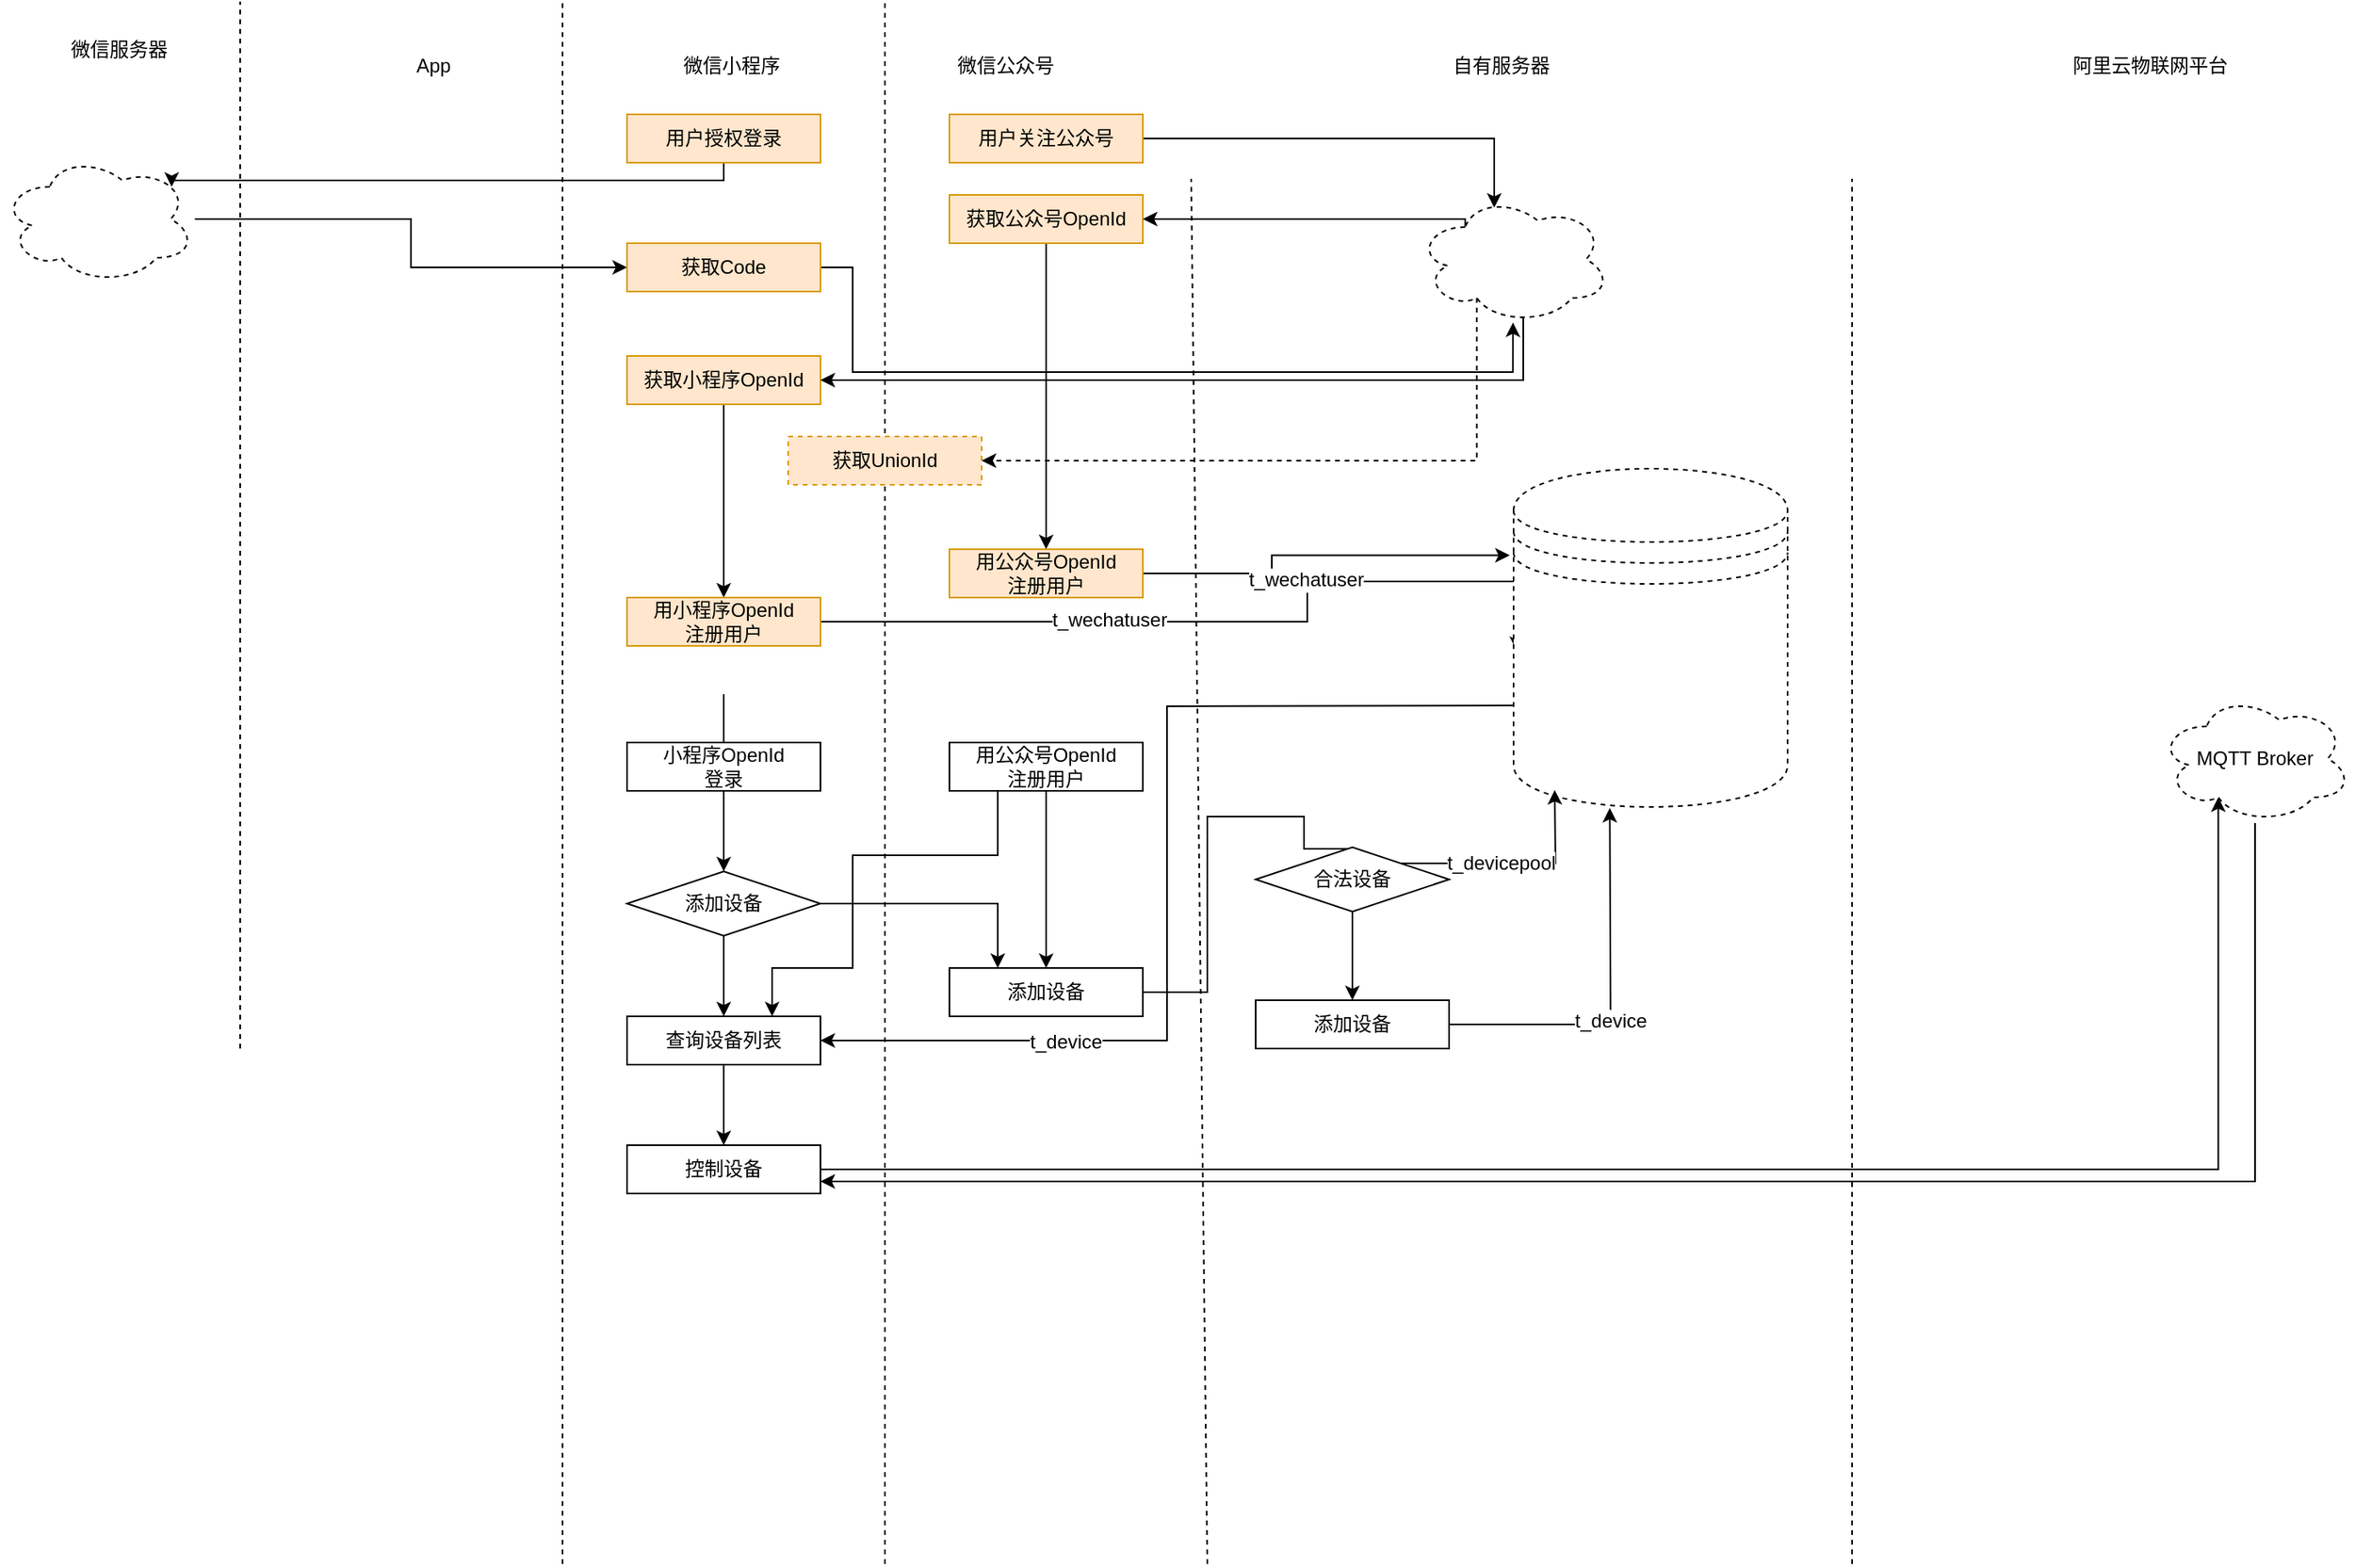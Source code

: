 <mxfile version="12.5.8" type="github"><diagram id="6_VaQI-8KQmPAGfPwnWQ" name="Page-1"><mxGraphModel dx="1483" dy="847" grid="1" gridSize="10" guides="1" tooltips="1" connect="1" arrows="1" fold="1" page="1" pageScale="1" pageWidth="1654" pageHeight="2336" math="0" shadow="0"><root><mxCell id="0"/><mxCell id="1" parent="0"/><mxCell id="sQ18m8yOQFN-RxKZwZmQ-1" value="" style="endArrow=none;dashed=1;html=1;" edge="1" parent="1"><mxGeometry width="50" height="50" relative="1" as="geometry"><mxPoint x="440" y="970" as="sourcePoint"/><mxPoint x="440" as="targetPoint"/></mxGeometry></mxCell><mxCell id="sQ18m8yOQFN-RxKZwZmQ-2" value="" style="endArrow=none;dashed=1;html=1;" edge="1" parent="1"><mxGeometry width="50" height="50" relative="1" as="geometry"><mxPoint x="640" y="970" as="sourcePoint"/><mxPoint x="640" as="targetPoint"/></mxGeometry></mxCell><mxCell id="sQ18m8yOQFN-RxKZwZmQ-4" value="微信小程序" style="text;html=1;strokeColor=none;fillColor=none;align=center;verticalAlign=middle;whiteSpace=wrap;rounded=0;" vertex="1" parent="1"><mxGeometry x="510" y="30" width="70" height="20" as="geometry"/></mxCell><mxCell id="sQ18m8yOQFN-RxKZwZmQ-5" value="微信公众号" style="text;html=1;strokeColor=none;fillColor=none;align=center;verticalAlign=middle;whiteSpace=wrap;rounded=0;" vertex="1" parent="1"><mxGeometry x="670" y="30" width="90" height="20" as="geometry"/></mxCell><mxCell id="sQ18m8yOQFN-RxKZwZmQ-6" value="App" style="text;html=1;strokeColor=none;fillColor=none;align=center;verticalAlign=middle;whiteSpace=wrap;rounded=0;" vertex="1" parent="1"><mxGeometry x="340" y="30" width="40" height="20" as="geometry"/></mxCell><mxCell id="sQ18m8yOQFN-RxKZwZmQ-7" value="" style="endArrow=none;dashed=1;html=1;" edge="1" parent="1"><mxGeometry width="50" height="50" relative="1" as="geometry"><mxPoint x="840" y="970" as="sourcePoint"/><mxPoint x="830" y="110" as="targetPoint"/></mxGeometry></mxCell><mxCell id="sQ18m8yOQFN-RxKZwZmQ-40" value="" style="edgeStyle=orthogonalEdgeStyle;rounded=0;orthogonalLoop=1;jettySize=auto;html=1;entryX=0.5;entryY=0;entryDx=0;entryDy=0;" edge="1" parent="1" source="sQ18m8yOQFN-RxKZwZmQ-8" target="sQ18m8yOQFN-RxKZwZmQ-12"><mxGeometry relative="1" as="geometry"><mxPoint x="540" y="230" as="targetPoint"/></mxGeometry></mxCell><mxCell id="sQ18m8yOQFN-RxKZwZmQ-8" value="获取小程序OpenId" style="rounded=0;whiteSpace=wrap;html=1;fillColor=#ffe6cc;strokeColor=#d79b00;" vertex="1" parent="1"><mxGeometry x="480" y="220" width="120" height="30" as="geometry"/></mxCell><mxCell id="sQ18m8yOQFN-RxKZwZmQ-42" value="" style="edgeStyle=orthogonalEdgeStyle;rounded=0;orthogonalLoop=1;jettySize=auto;html=1;entryX=0.5;entryY=0;entryDx=0;entryDy=0;" edge="1" parent="1" source="sQ18m8yOQFN-RxKZwZmQ-9" target="sQ18m8yOQFN-RxKZwZmQ-13"><mxGeometry relative="1" as="geometry"><mxPoint x="740" y="230" as="targetPoint"/></mxGeometry></mxCell><mxCell id="sQ18m8yOQFN-RxKZwZmQ-9" value="获取公众号OpenId" style="rounded=0;whiteSpace=wrap;html=1;fillColor=#ffe6cc;strokeColor=#d79b00;" vertex="1" parent="1"><mxGeometry x="680" y="120" width="120" height="30" as="geometry"/></mxCell><mxCell id="sQ18m8yOQFN-RxKZwZmQ-10" value="获取UnionId" style="rounded=0;whiteSpace=wrap;html=1;dashed=1;fillColor=#ffe6cc;strokeColor=#d79b00;" vertex="1" parent="1"><mxGeometry x="580" y="270" width="120" height="30" as="geometry"/></mxCell><mxCell id="sQ18m8yOQFN-RxKZwZmQ-22" value="" style="edgeStyle=orthogonalEdgeStyle;rounded=0;orthogonalLoop=1;jettySize=auto;html=1;entryX=0.006;entryY=0.539;entryDx=0;entryDy=0;entryPerimeter=0;" edge="1" parent="1" source="sQ18m8yOQFN-RxKZwZmQ-12" target="sQ18m8yOQFN-RxKZwZmQ-14"><mxGeometry relative="1" as="geometry"><mxPoint x="590" y="330" as="targetPoint"/><Array as="points"><mxPoint x="902" y="385"/><mxPoint x="902" y="360"/><mxPoint x="1032" y="360"/></Array></mxGeometry></mxCell><mxCell id="sQ18m8yOQFN-RxKZwZmQ-23" value="t_wechatuser" style="text;html=1;align=center;verticalAlign=middle;resizable=0;points=[];labelBackgroundColor=#ffffff;" vertex="1" connectable="0" parent="sQ18m8yOQFN-RxKZwZmQ-22"><mxGeometry x="-0.285" y="1" relative="1" as="geometry"><mxPoint as="offset"/></mxGeometry></mxCell><mxCell id="sQ18m8yOQFN-RxKZwZmQ-12" value="用小程序OpenId&lt;br&gt;注册用户" style="rounded=0;whiteSpace=wrap;html=1;fillColor=#ffe6cc;strokeColor=#d79b00;" vertex="1" parent="1"><mxGeometry x="480" y="370" width="120" height="30" as="geometry"/></mxCell><mxCell id="sQ18m8yOQFN-RxKZwZmQ-44" value="" style="edgeStyle=orthogonalEdgeStyle;rounded=0;orthogonalLoop=1;jettySize=auto;html=1;entryX=0;entryY=0.5;entryDx=0;entryDy=0;" edge="1" parent="1" source="sQ18m8yOQFN-RxKZwZmQ-21" target="sQ18m8yOQFN-RxKZwZmQ-46"><mxGeometry relative="1" as="geometry"><mxPoint x="540" y="500" as="targetPoint"/><Array as="points"><mxPoint x="540" y="430"/><mxPoint x="540" y="430"/></Array></mxGeometry></mxCell><mxCell id="sQ18m8yOQFN-RxKZwZmQ-21" value="小程序OpenId&lt;br&gt;登录" style="rounded=0;whiteSpace=wrap;html=1;" vertex="1" parent="1"><mxGeometry x="480" y="460" width="120" height="30" as="geometry"/></mxCell><mxCell id="sQ18m8yOQFN-RxKZwZmQ-16" value="" style="edgeStyle=orthogonalEdgeStyle;rounded=0;orthogonalLoop=1;jettySize=auto;html=1;exitX=1;exitY=0.5;exitDx=0;exitDy=0;entryX=-0.014;entryY=0.256;entryDx=0;entryDy=0;entryPerimeter=0;" edge="1" parent="1" source="sQ18m8yOQFN-RxKZwZmQ-13" target="sQ18m8yOQFN-RxKZwZmQ-14"><mxGeometry relative="1" as="geometry"><Array as="points"><mxPoint x="880" y="355"/><mxPoint x="880" y="344"/></Array></mxGeometry></mxCell><mxCell id="sQ18m8yOQFN-RxKZwZmQ-20" value="t_wechatuser" style="text;html=1;align=center;verticalAlign=middle;resizable=0;points=[];labelBackgroundColor=#ffffff;" vertex="1" connectable="0" parent="sQ18m8yOQFN-RxKZwZmQ-16"><mxGeometry x="-0.277" y="-10" relative="1" as="geometry"><mxPoint x="11" y="10" as="offset"/></mxGeometry></mxCell><mxCell id="sQ18m8yOQFN-RxKZwZmQ-13" value="用公众号OpenId&lt;br&gt;注册用户" style="rounded=0;whiteSpace=wrap;html=1;fillColor=#ffe6cc;strokeColor=#d79b00;" vertex="1" parent="1"><mxGeometry x="680" y="340" width="120" height="30" as="geometry"/></mxCell><mxCell id="sQ18m8yOQFN-RxKZwZmQ-70" value="" style="edgeStyle=orthogonalEdgeStyle;rounded=0;orthogonalLoop=1;jettySize=auto;html=1;" edge="1" parent="1" source="sQ18m8yOQFN-RxKZwZmQ-15" target="sQ18m8yOQFN-RxKZwZmQ-48"><mxGeometry relative="1" as="geometry"/></mxCell><mxCell id="sQ18m8yOQFN-RxKZwZmQ-15" value="用公众号OpenId&lt;br&gt;注册用户" style="rounded=0;whiteSpace=wrap;html=1;" vertex="1" parent="1"><mxGeometry x="680" y="460" width="120" height="30" as="geometry"/></mxCell><mxCell id="sQ18m8yOQFN-RxKZwZmQ-14" value="" style="shape=datastore;whiteSpace=wrap;html=1;dashed=1;" vertex="1" parent="1"><mxGeometry x="1030" y="290" width="170" height="210" as="geometry"/></mxCell><mxCell id="sQ18m8yOQFN-RxKZwZmQ-24" value="" style="endArrow=none;dashed=1;html=1;" edge="1" parent="1"><mxGeometry width="50" height="50" relative="1" as="geometry"><mxPoint x="240" y="650" as="sourcePoint"/><mxPoint x="240" as="targetPoint"/></mxGeometry></mxCell><mxCell id="sQ18m8yOQFN-RxKZwZmQ-25" value="微信服务器" style="text;html=1;strokeColor=none;fillColor=none;align=center;verticalAlign=middle;whiteSpace=wrap;rounded=0;" vertex="1" parent="1"><mxGeometry x="120" y="20" width="90" height="20" as="geometry"/></mxCell><mxCell id="sQ18m8yOQFN-RxKZwZmQ-26" value="自有服务器" style="text;html=1;strokeColor=none;fillColor=none;align=center;verticalAlign=middle;whiteSpace=wrap;rounded=0;" vertex="1" parent="1"><mxGeometry x="985" y="30" width="75" height="20" as="geometry"/></mxCell><mxCell id="sQ18m8yOQFN-RxKZwZmQ-33" value="" style="edgeStyle=orthogonalEdgeStyle;rounded=0;orthogonalLoop=1;jettySize=auto;html=1;entryX=0.88;entryY=0.25;entryDx=0;entryDy=0;entryPerimeter=0;" edge="1" parent="1" source="sQ18m8yOQFN-RxKZwZmQ-28" target="sQ18m8yOQFN-RxKZwZmQ-84"><mxGeometry relative="1" as="geometry"><mxPoint x="975" y="120" as="targetPoint"/><Array as="points"><mxPoint x="540" y="111"/><mxPoint x="198" y="111"/></Array></mxGeometry></mxCell><mxCell id="sQ18m8yOQFN-RxKZwZmQ-28" value="用户授权登录" style="rounded=0;whiteSpace=wrap;html=1;fillColor=#ffe6cc;strokeColor=#d79b00;" vertex="1" parent="1"><mxGeometry x="480" y="70" width="120" height="30" as="geometry"/></mxCell><mxCell id="sQ18m8yOQFN-RxKZwZmQ-32" value="" style="edgeStyle=orthogonalEdgeStyle;rounded=0;orthogonalLoop=1;jettySize=auto;html=1;entryX=0.4;entryY=0.1;entryDx=0;entryDy=0;entryPerimeter=0;" edge="1" parent="1" source="sQ18m8yOQFN-RxKZwZmQ-29" target="sQ18m8yOQFN-RxKZwZmQ-30"><mxGeometry relative="1" as="geometry"><mxPoint x="880" y="85" as="targetPoint"/></mxGeometry></mxCell><mxCell id="sQ18m8yOQFN-RxKZwZmQ-29" value="用户关注公众号" style="rounded=0;whiteSpace=wrap;html=1;fillColor=#ffe6cc;strokeColor=#d79b00;" vertex="1" parent="1"><mxGeometry x="680" y="70" width="120" height="30" as="geometry"/></mxCell><mxCell id="sQ18m8yOQFN-RxKZwZmQ-35" value="" style="edgeStyle=orthogonalEdgeStyle;rounded=0;orthogonalLoop=1;jettySize=auto;html=1;entryX=1;entryY=0.5;entryDx=0;entryDy=0;exitX=0.55;exitY=0.95;exitDx=0;exitDy=0;exitPerimeter=0;" edge="1" parent="1" source="sQ18m8yOQFN-RxKZwZmQ-30" target="sQ18m8yOQFN-RxKZwZmQ-8"><mxGeometry relative="1" as="geometry"><mxPoint x="860" y="160" as="targetPoint"/><Array as="points"><mxPoint x="1036" y="235"/></Array></mxGeometry></mxCell><mxCell id="sQ18m8yOQFN-RxKZwZmQ-36" value="" style="edgeStyle=orthogonalEdgeStyle;rounded=0;orthogonalLoop=1;jettySize=auto;html=1;entryX=1;entryY=0.5;entryDx=0;entryDy=0;exitX=0.25;exitY=0.25;exitDx=0;exitDy=0;exitPerimeter=0;" edge="1" parent="1" source="sQ18m8yOQFN-RxKZwZmQ-30" target="sQ18m8yOQFN-RxKZwZmQ-9"><mxGeometry relative="1" as="geometry"><mxPoint x="940" y="160" as="sourcePoint"/><Array as="points"><mxPoint x="1000" y="135"/></Array></mxGeometry></mxCell><mxCell id="sQ18m8yOQFN-RxKZwZmQ-30" value="" style="ellipse;shape=cloud;whiteSpace=wrap;html=1;dashed=1;" vertex="1" parent="1"><mxGeometry x="970" y="120" width="120" height="80" as="geometry"/></mxCell><mxCell id="sQ18m8yOQFN-RxKZwZmQ-37" value="" style="edgeStyle=orthogonalEdgeStyle;rounded=0;orthogonalLoop=1;jettySize=auto;html=1;entryX=1;entryY=0.5;entryDx=0;entryDy=0;dashed=1;exitX=0.31;exitY=0.8;exitDx=0;exitDy=0;exitPerimeter=0;" edge="1" parent="1" source="sQ18m8yOQFN-RxKZwZmQ-30" target="sQ18m8yOQFN-RxKZwZmQ-10"><mxGeometry relative="1" as="geometry"><mxPoint x="960" y="160" as="sourcePoint"/><mxPoint x="790.002" y="185.168" as="targetPoint"/><Array as="points"><mxPoint x="1008" y="285"/></Array></mxGeometry></mxCell><mxCell id="sQ18m8yOQFN-RxKZwZmQ-50" value="" style="edgeStyle=orthogonalEdgeStyle;rounded=0;orthogonalLoop=1;jettySize=auto;html=1;entryX=0.25;entryY=0;entryDx=0;entryDy=0;" edge="1" parent="1" source="sQ18m8yOQFN-RxKZwZmQ-46" target="sQ18m8yOQFN-RxKZwZmQ-48"><mxGeometry relative="1" as="geometry"><mxPoint x="400" y="470" as="targetPoint"/></mxGeometry></mxCell><mxCell id="sQ18m8yOQFN-RxKZwZmQ-64" value="" style="edgeStyle=orthogonalEdgeStyle;rounded=0;orthogonalLoop=1;jettySize=auto;html=1;entryX=0.5;entryY=0;entryDx=0;entryDy=0;" edge="1" parent="1" source="sQ18m8yOQFN-RxKZwZmQ-46" target="sQ18m8yOQFN-RxKZwZmQ-47"><mxGeometry relative="1" as="geometry"><mxPoint x="540" y="570" as="targetPoint"/></mxGeometry></mxCell><mxCell id="sQ18m8yOQFN-RxKZwZmQ-46" value="添加设备" style="rhombus;whiteSpace=wrap;html=1;direction=south;" vertex="1" parent="1"><mxGeometry x="480" y="540" width="120" height="40" as="geometry"/></mxCell><mxCell id="sQ18m8yOQFN-RxKZwZmQ-66" value="" style="edgeStyle=orthogonalEdgeStyle;rounded=0;orthogonalLoop=1;jettySize=auto;html=1;exitX=0;exitY=0.7;exitDx=0;exitDy=0;entryX=1;entryY=0.5;entryDx=0;entryDy=0;" edge="1" parent="1" target="sQ18m8yOQFN-RxKZwZmQ-47"><mxGeometry relative="1" as="geometry"><mxPoint x="1030" y="437" as="sourcePoint"/><mxPoint x="700" y="480" as="targetPoint"/></mxGeometry></mxCell><mxCell id="sQ18m8yOQFN-RxKZwZmQ-67" value="t_device" style="text;html=1;align=center;verticalAlign=middle;resizable=0;points=[];labelBackgroundColor=#ffffff;" vertex="1" connectable="0" parent="sQ18m8yOQFN-RxKZwZmQ-66"><mxGeometry x="0.525" y="1" relative="1" as="geometry"><mxPoint as="offset"/></mxGeometry></mxCell><mxCell id="sQ18m8yOQFN-RxKZwZmQ-69" value="" style="edgeStyle=orthogonalEdgeStyle;rounded=0;orthogonalLoop=1;jettySize=auto;html=1;" edge="1" parent="1" source="sQ18m8yOQFN-RxKZwZmQ-47" target="sQ18m8yOQFN-RxKZwZmQ-68"><mxGeometry relative="1" as="geometry"/></mxCell><mxCell id="sQ18m8yOQFN-RxKZwZmQ-47" value="查询设备列表" style="rounded=0;whiteSpace=wrap;html=1;" vertex="1" parent="1"><mxGeometry x="480" y="630" width="120" height="30" as="geometry"/></mxCell><mxCell id="sQ18m8yOQFN-RxKZwZmQ-81" value="" style="edgeStyle=orthogonalEdgeStyle;rounded=0;orthogonalLoop=1;jettySize=auto;html=1;entryX=0.31;entryY=0.8;entryDx=0;entryDy=0;entryPerimeter=0;" edge="1" parent="1" source="sQ18m8yOQFN-RxKZwZmQ-68" target="sQ18m8yOQFN-RxKZwZmQ-74"><mxGeometry relative="1" as="geometry"><mxPoint x="1320" y="610" as="targetPoint"/><Array as="points"><mxPoint x="1467" y="725"/></Array></mxGeometry></mxCell><mxCell id="sQ18m8yOQFN-RxKZwZmQ-68" value="控制设备" style="rounded=0;whiteSpace=wrap;html=1;" vertex="1" parent="1"><mxGeometry x="480" y="710" width="120" height="30" as="geometry"/></mxCell><mxCell id="sQ18m8yOQFN-RxKZwZmQ-53" value="" style="edgeStyle=orthogonalEdgeStyle;rounded=0;orthogonalLoop=1;jettySize=auto;html=1;entryX=0;entryY=0.5;entryDx=0;entryDy=0;" edge="1" parent="1" source="sQ18m8yOQFN-RxKZwZmQ-48" target="sQ18m8yOQFN-RxKZwZmQ-54"><mxGeometry relative="1" as="geometry"><mxPoint x="530" y="505" as="targetPoint"/><Array as="points"><mxPoint x="840" y="615"/><mxPoint x="840" y="506"/><mxPoint x="900" y="506"/><mxPoint x="900" y="526"/></Array></mxGeometry></mxCell><mxCell id="sQ18m8yOQFN-RxKZwZmQ-48" value="添加设备" style="rounded=0;whiteSpace=wrap;html=1;" vertex="1" parent="1"><mxGeometry x="680" y="600" width="120" height="30" as="geometry"/></mxCell><mxCell id="sQ18m8yOQFN-RxKZwZmQ-56" value="" style="edgeStyle=orthogonalEdgeStyle;rounded=0;orthogonalLoop=1;jettySize=auto;html=1;entryX=0.15;entryY=0.95;entryDx=0;entryDy=0;exitX=0;exitY=0;exitDx=0;exitDy=0;entryPerimeter=0;" edge="1" parent="1" source="sQ18m8yOQFN-RxKZwZmQ-54"><mxGeometry relative="1" as="geometry"><mxPoint x="1055.5" y="489.5" as="targetPoint"/></mxGeometry></mxCell><mxCell id="sQ18m8yOQFN-RxKZwZmQ-57" value="t_devicepool" style="text;html=1;align=center;verticalAlign=middle;resizable=0;points=[];labelBackgroundColor=#ffffff;" vertex="1" connectable="0" parent="sQ18m8yOQFN-RxKZwZmQ-56"><mxGeometry x="-0.131" relative="1" as="geometry"><mxPoint as="offset"/></mxGeometry></mxCell><mxCell id="sQ18m8yOQFN-RxKZwZmQ-60" value="" style="edgeStyle=orthogonalEdgeStyle;rounded=0;orthogonalLoop=1;jettySize=auto;html=1;" edge="1" parent="1" source="sQ18m8yOQFN-RxKZwZmQ-54" target="sQ18m8yOQFN-RxKZwZmQ-58"><mxGeometry relative="1" as="geometry"/></mxCell><mxCell id="sQ18m8yOQFN-RxKZwZmQ-54" value="合法设备" style="rhombus;whiteSpace=wrap;html=1;direction=south;" vertex="1" parent="1"><mxGeometry x="870" y="525" width="120" height="40" as="geometry"/></mxCell><mxCell id="sQ18m8yOQFN-RxKZwZmQ-58" value="添加设备" style="rounded=0;whiteSpace=wrap;html=1;" vertex="1" parent="1"><mxGeometry x="870" y="620" width="120" height="30" as="geometry"/></mxCell><mxCell id="sQ18m8yOQFN-RxKZwZmQ-61" value="" style="edgeStyle=orthogonalEdgeStyle;rounded=0;orthogonalLoop=1;jettySize=auto;html=1;entryX=0.351;entryY=1.003;entryDx=0;entryDy=0;exitX=1;exitY=0.5;exitDx=0;exitDy=0;entryPerimeter=0;" edge="1" parent="1" source="sQ18m8yOQFN-RxKZwZmQ-58"><mxGeometry relative="1" as="geometry"><mxPoint x="1010" y="590" as="sourcePoint"/><mxPoint x="1089.67" y="500.63" as="targetPoint"/></mxGeometry></mxCell><mxCell id="sQ18m8yOQFN-RxKZwZmQ-62" value="t_device" style="text;html=1;align=center;verticalAlign=middle;resizable=0;points=[];labelBackgroundColor=#ffffff;" vertex="1" connectable="0" parent="sQ18m8yOQFN-RxKZwZmQ-61"><mxGeometry x="-0.131" relative="1" as="geometry"><mxPoint as="offset"/></mxGeometry></mxCell><mxCell id="sQ18m8yOQFN-RxKZwZmQ-71" value="" style="edgeStyle=orthogonalEdgeStyle;rounded=0;orthogonalLoop=1;jettySize=auto;html=1;entryX=0.75;entryY=0;entryDx=0;entryDy=0;exitX=0.25;exitY=1;exitDx=0;exitDy=0;" edge="1" parent="1" source="sQ18m8yOQFN-RxKZwZmQ-15" target="sQ18m8yOQFN-RxKZwZmQ-47"><mxGeometry relative="1" as="geometry"><mxPoint x="740" y="420" as="sourcePoint"/><mxPoint x="680" y="460" as="targetPoint"/><Array as="points"><mxPoint x="710" y="530"/><mxPoint x="620" y="530"/><mxPoint x="620" y="600"/><mxPoint x="570" y="600"/></Array></mxGeometry></mxCell><mxCell id="sQ18m8yOQFN-RxKZwZmQ-72" value="" style="endArrow=none;dashed=1;html=1;" edge="1" parent="1"><mxGeometry width="50" height="50" relative="1" as="geometry"><mxPoint x="1240" y="970" as="sourcePoint"/><mxPoint x="1240" y="110" as="targetPoint"/></mxGeometry></mxCell><mxCell id="sQ18m8yOQFN-RxKZwZmQ-73" value="阿里云物联网平台" style="text;html=1;strokeColor=none;fillColor=none;align=center;verticalAlign=middle;whiteSpace=wrap;rounded=0;" vertex="1" parent="1"><mxGeometry x="1370" y="30" width="110" height="20" as="geometry"/></mxCell><mxCell id="sQ18m8yOQFN-RxKZwZmQ-83" value="" style="edgeStyle=orthogonalEdgeStyle;rounded=0;orthogonalLoop=1;jettySize=auto;html=1;entryX=1;entryY=0.75;entryDx=0;entryDy=0;" edge="1" parent="1" source="sQ18m8yOQFN-RxKZwZmQ-74" target="sQ18m8yOQFN-RxKZwZmQ-68"><mxGeometry relative="1" as="geometry"><mxPoint x="1490" y="590.0" as="targetPoint"/><Array as="points"><mxPoint x="1490" y="732"/></Array></mxGeometry></mxCell><mxCell id="sQ18m8yOQFN-RxKZwZmQ-74" value="MQTT Broker" style="ellipse;shape=cloud;whiteSpace=wrap;html=1;dashed=1;" vertex="1" parent="1"><mxGeometry x="1430" y="430" width="120" height="80" as="geometry"/></mxCell><mxCell id="sQ18m8yOQFN-RxKZwZmQ-89" value="" style="edgeStyle=orthogonalEdgeStyle;rounded=0;orthogonalLoop=1;jettySize=auto;html=1;entryX=0;entryY=0.5;entryDx=0;entryDy=0;" edge="1" parent="1" source="sQ18m8yOQFN-RxKZwZmQ-84" target="sQ18m8yOQFN-RxKZwZmQ-87"><mxGeometry relative="1" as="geometry"><mxPoint x="291.88" y="135" as="targetPoint"/></mxGeometry></mxCell><mxCell id="sQ18m8yOQFN-RxKZwZmQ-84" value="" style="ellipse;shape=cloud;whiteSpace=wrap;html=1;dashed=1;" vertex="1" parent="1"><mxGeometry x="91.88" y="95" width="120" height="80" as="geometry"/></mxCell><mxCell id="sQ18m8yOQFN-RxKZwZmQ-91" value="" style="edgeStyle=orthogonalEdgeStyle;rounded=0;orthogonalLoop=1;jettySize=auto;html=1;entryX=0.497;entryY=0.99;entryDx=0;entryDy=0;entryPerimeter=0;" edge="1" parent="1" source="sQ18m8yOQFN-RxKZwZmQ-87" target="sQ18m8yOQFN-RxKZwZmQ-30"><mxGeometry relative="1" as="geometry"><mxPoint x="680" y="165" as="targetPoint"/><Array as="points"><mxPoint x="620" y="165"/><mxPoint x="620" y="230"/><mxPoint x="1030" y="230"/></Array></mxGeometry></mxCell><mxCell id="sQ18m8yOQFN-RxKZwZmQ-87" value="获取Code" style="rounded=0;whiteSpace=wrap;html=1;fillColor=#ffe6cc;strokeColor=#d79b00;" vertex="1" parent="1"><mxGeometry x="480" y="150" width="120" height="30" as="geometry"/></mxCell></root></mxGraphModel></diagram></mxfile>